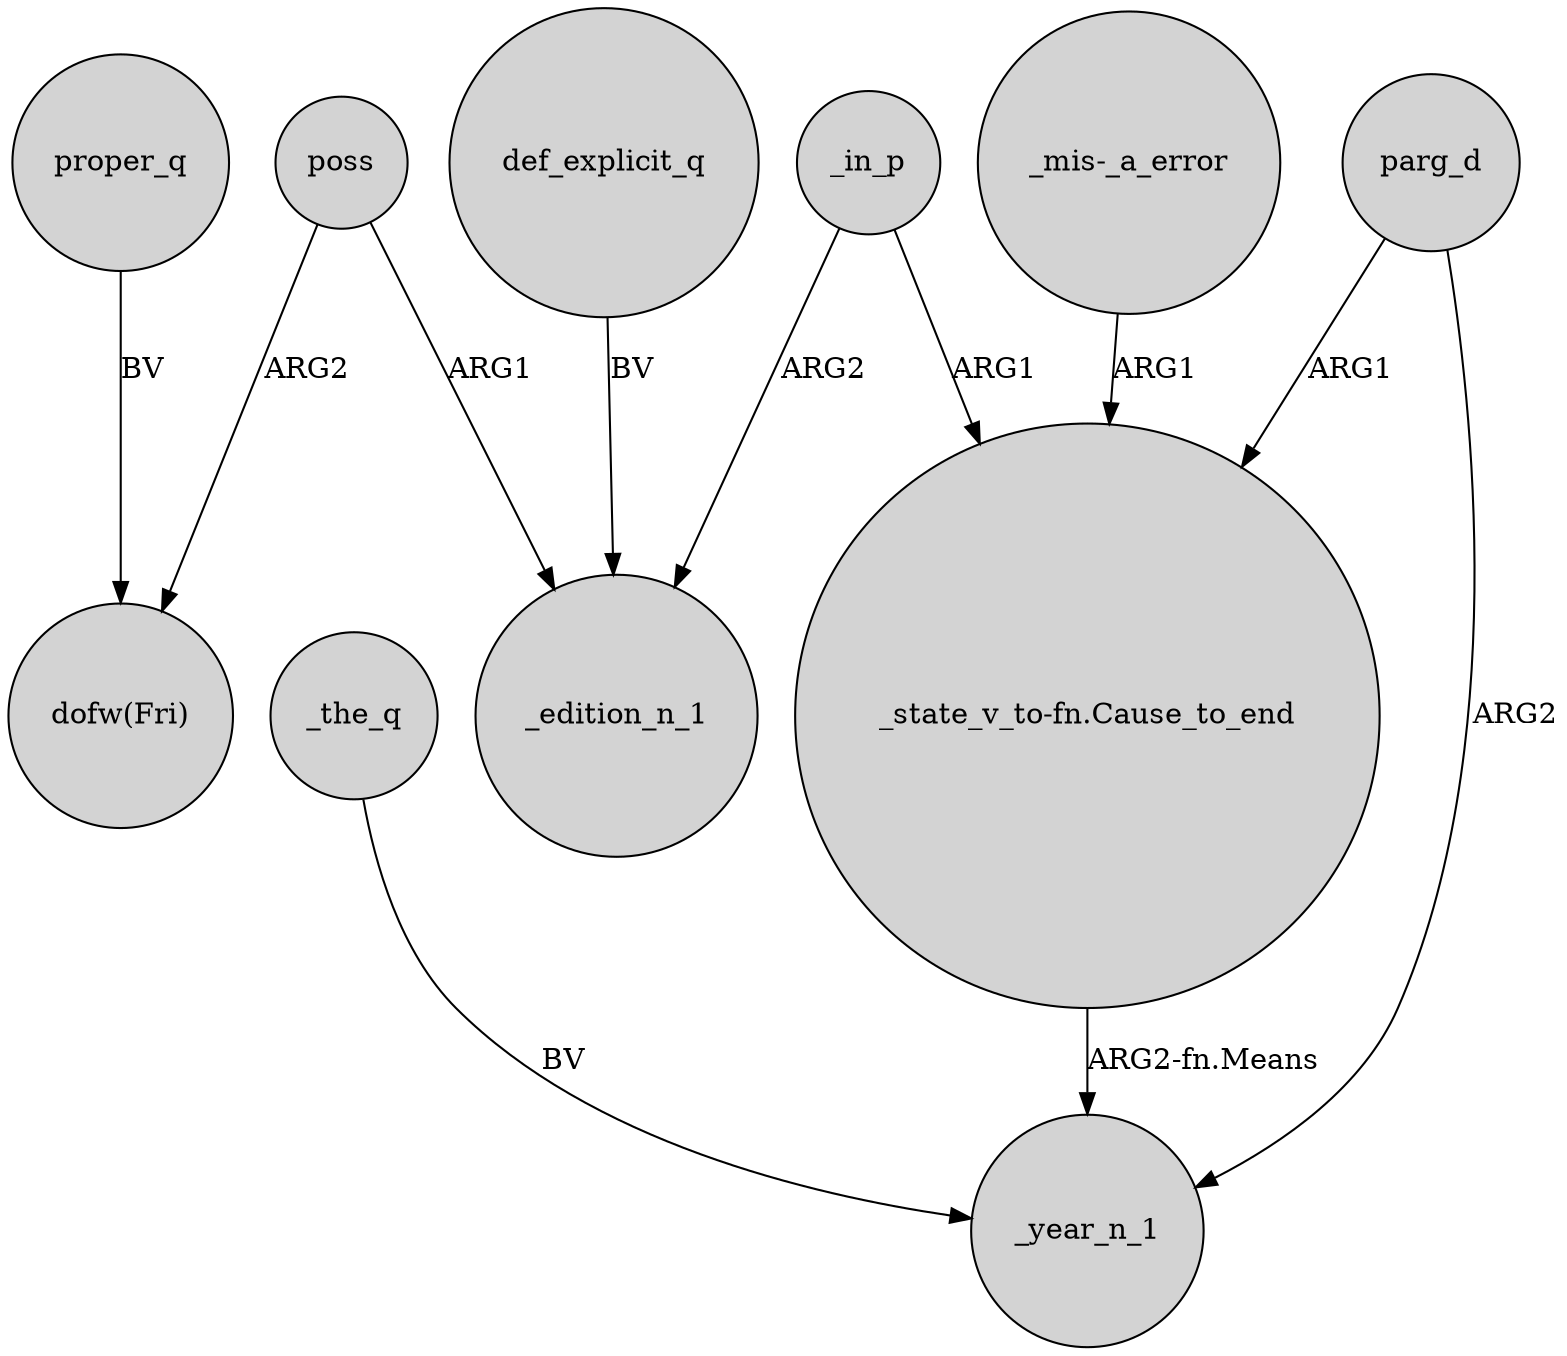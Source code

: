 digraph {
	node [shape=circle style=filled]
	poss -> _edition_n_1 [label=ARG1]
	_the_q -> _year_n_1 [label=BV]
	parg_d -> _year_n_1 [label=ARG2]
	def_explicit_q -> _edition_n_1 [label=BV]
	proper_q -> "dofw(Fri)" [label=BV]
	"_state_v_to-fn.Cause_to_end" -> _year_n_1 [label="ARG2-fn.Means"]
	_in_p -> _edition_n_1 [label=ARG2]
	"_mis-_a_error" -> "_state_v_to-fn.Cause_to_end" [label=ARG1]
	parg_d -> "_state_v_to-fn.Cause_to_end" [label=ARG1]
	_in_p -> "_state_v_to-fn.Cause_to_end" [label=ARG1]
	poss -> "dofw(Fri)" [label=ARG2]
}
